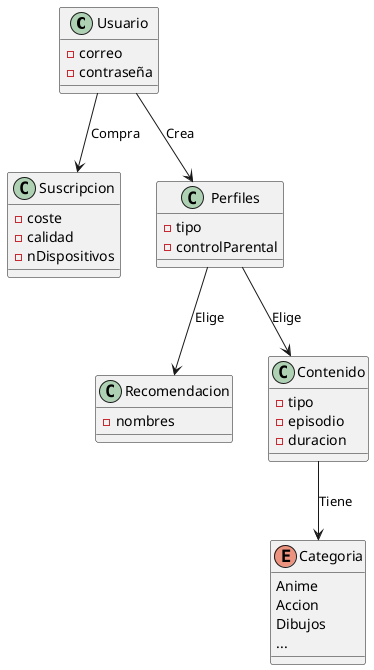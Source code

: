 @startuml
class Usuario {
    - correo
    - contraseña
}

class Suscripcion {
    - coste
    - calidad
    - nDispositivos
}

class Perfiles {
    - tipo
    - controlParental
}

class Recomendacion {
    - nombres
}

class Contenido {
    - tipo
    - episodio
    - duracion
}

enum Categoria {
    Anime
    Accion
    Dibujos
    ...
}

Usuario --> Suscripcion : "Compra"
Usuario --> Perfiles : "Crea"
Perfiles --> Contenido : "Elige"
Perfiles --> Recomendacion : "Elige"
Contenido --> Categoria : "Tiene"
@enduml
